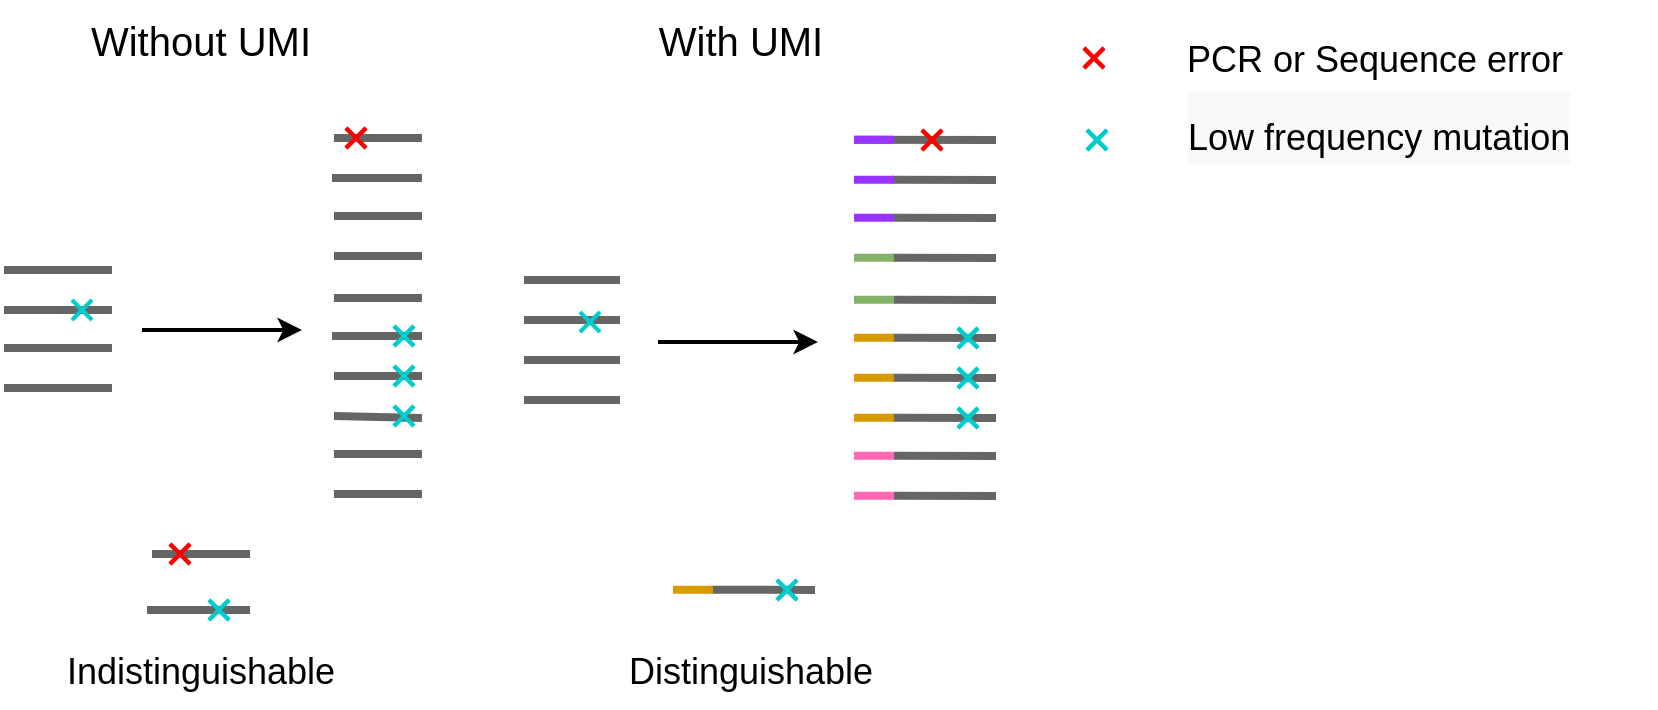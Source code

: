 <mxfile version="20.0.1" type="github">
  <diagram id="hOID2NO2qhy8Afpl9kij" name="Page-1">
    <mxGraphModel dx="19" dy="887" grid="1" gridSize="10" guides="1" tooltips="1" connect="1" arrows="1" fold="1" page="1" pageScale="1" pageWidth="827" pageHeight="1169" math="0" shadow="0">
      <root>
        <mxCell id="0" />
        <mxCell id="1" parent="0" />
        <mxCell id="rIxZJg8oqruKLC6vNlmA-1" value="" style="endArrow=none;html=1;rounded=0;strokeWidth=4;strokeColor=#666666;" parent="1" edge="1">
          <mxGeometry width="50" height="50" relative="1" as="geometry">
            <mxPoint x="1750" y="175" as="sourcePoint" />
            <mxPoint x="1804" y="175" as="targetPoint" />
          </mxGeometry>
        </mxCell>
        <mxCell id="rIxZJg8oqruKLC6vNlmA-2" value="" style="endArrow=none;html=1;rounded=0;strokeWidth=4;strokeColor=#666666;" parent="1" edge="1">
          <mxGeometry width="50" height="50" relative="1" as="geometry">
            <mxPoint x="1750" y="195" as="sourcePoint" />
            <mxPoint x="1804" y="195" as="targetPoint" />
          </mxGeometry>
        </mxCell>
        <mxCell id="rIxZJg8oqruKLC6vNlmA-3" value="" style="endArrow=none;html=1;rounded=0;strokeWidth=4;strokeColor=#666666;" parent="1" edge="1">
          <mxGeometry width="50" height="50" relative="1" as="geometry">
            <mxPoint x="1750" y="214" as="sourcePoint" />
            <mxPoint x="1804" y="214" as="targetPoint" />
          </mxGeometry>
        </mxCell>
        <mxCell id="rIxZJg8oqruKLC6vNlmA-4" value="" style="endArrow=none;html=1;rounded=0;strokeWidth=4;strokeColor=#666666;" parent="1" edge="1">
          <mxGeometry width="50" height="50" relative="1" as="geometry">
            <mxPoint x="1750" y="234" as="sourcePoint" />
            <mxPoint x="1804" y="234" as="targetPoint" />
          </mxGeometry>
        </mxCell>
        <mxCell id="rIxZJg8oqruKLC6vNlmA-5" value="" style="endArrow=classic;html=1;rounded=0;strokeWidth=2;" parent="1" edge="1">
          <mxGeometry width="50" height="50" relative="1" as="geometry">
            <mxPoint x="1819" y="205" as="sourcePoint" />
            <mxPoint x="1899" y="205" as="targetPoint" />
          </mxGeometry>
        </mxCell>
        <mxCell id="rIxZJg8oqruKLC6vNlmA-11" value="" style="endArrow=none;html=1;rounded=0;fillColor=#dae8fc;strokeColor=#00CCCC;strokeWidth=2;" parent="1" edge="1">
          <mxGeometry width="50" height="50" relative="1" as="geometry">
            <mxPoint x="1784" y="190" as="sourcePoint" />
            <mxPoint x="1794" y="200" as="targetPoint" />
          </mxGeometry>
        </mxCell>
        <mxCell id="rIxZJg8oqruKLC6vNlmA-12" value="" style="endArrow=none;html=1;rounded=0;fillColor=#dae8fc;strokeColor=#00CCCC;strokeWidth=2;" parent="1" edge="1">
          <mxGeometry width="50" height="50" relative="1" as="geometry">
            <mxPoint x="1794" y="190" as="sourcePoint" />
            <mxPoint x="1784" y="200" as="targetPoint" />
          </mxGeometry>
        </mxCell>
        <mxCell id="rIxZJg8oqruKLC6vNlmA-34" value="" style="endArrow=none;html=1;rounded=0;strokeWidth=4;strokeColor=#666666;" parent="1" edge="1">
          <mxGeometry width="50" height="50" relative="1" as="geometry">
            <mxPoint x="2010" y="200" as="sourcePoint" />
            <mxPoint x="2058" y="200" as="targetPoint" />
          </mxGeometry>
        </mxCell>
        <mxCell id="rIxZJg8oqruKLC6vNlmA-35" value="" style="endArrow=none;html=1;rounded=0;strokeWidth=4;strokeColor=#666666;" parent="1" edge="1">
          <mxGeometry width="50" height="50" relative="1" as="geometry">
            <mxPoint x="2010" y="220" as="sourcePoint" />
            <mxPoint x="2058" y="220" as="targetPoint" />
          </mxGeometry>
        </mxCell>
        <mxCell id="rIxZJg8oqruKLC6vNlmA-36" value="" style="endArrow=none;html=1;rounded=0;strokeWidth=4;strokeColor=#666666;" parent="1" edge="1">
          <mxGeometry width="50" height="50" relative="1" as="geometry">
            <mxPoint x="2010" y="240" as="sourcePoint" />
            <mxPoint x="2058" y="240" as="targetPoint" />
          </mxGeometry>
        </mxCell>
        <mxCell id="rIxZJg8oqruKLC6vNlmA-37" value="" style="endArrow=classic;html=1;rounded=0;strokeWidth=2;" parent="1" edge="1">
          <mxGeometry width="50" height="50" relative="1" as="geometry">
            <mxPoint x="2077" y="211" as="sourcePoint" />
            <mxPoint x="2157" y="211" as="targetPoint" />
          </mxGeometry>
        </mxCell>
        <mxCell id="rIxZJg8oqruKLC6vNlmA-38" value="" style="endArrow=none;html=1;rounded=0;fillColor=#dae8fc;strokeColor=#00CCCC;strokeWidth=2;" parent="1" edge="1">
          <mxGeometry width="50" height="50" relative="1" as="geometry">
            <mxPoint x="2038" y="196" as="sourcePoint" />
            <mxPoint x="2048" y="206" as="targetPoint" />
          </mxGeometry>
        </mxCell>
        <mxCell id="rIxZJg8oqruKLC6vNlmA-39" value="" style="endArrow=none;html=1;rounded=0;fillColor=#dae8fc;strokeColor=#00CCCC;strokeWidth=2;" parent="1" edge="1">
          <mxGeometry width="50" height="50" relative="1" as="geometry">
            <mxPoint x="2048" y="196" as="sourcePoint" />
            <mxPoint x="2038" y="206" as="targetPoint" />
          </mxGeometry>
        </mxCell>
        <mxCell id="rIxZJg8oqruKLC6vNlmA-40" value="" style="endArrow=none;html=1;rounded=0;strokeWidth=4;strokeColor=#666666;" parent="1" edge="1">
          <mxGeometry width="50" height="50" relative="1" as="geometry">
            <mxPoint x="2195" y="267.82" as="sourcePoint" />
            <mxPoint x="2246" y="268" as="targetPoint" />
          </mxGeometry>
        </mxCell>
        <mxCell id="rIxZJg8oqruKLC6vNlmA-41" value="" style="endArrow=none;html=1;rounded=0;strokeWidth=4;strokeColor=#FF66B3;fillColor=#d80073;" parent="1" edge="1">
          <mxGeometry width="50" height="50" relative="1" as="geometry">
            <mxPoint x="2175" y="267.82" as="sourcePoint" />
            <mxPoint x="2195" y="267.82" as="targetPoint" />
          </mxGeometry>
        </mxCell>
        <mxCell id="rIxZJg8oqruKLC6vNlmA-42" value="" style="endArrow=none;html=1;rounded=0;strokeWidth=4;strokeColor=#666666;" parent="1" edge="1">
          <mxGeometry width="50" height="50" relative="1" as="geometry">
            <mxPoint x="2195" y="287.82" as="sourcePoint" />
            <mxPoint x="2246" y="288" as="targetPoint" />
          </mxGeometry>
        </mxCell>
        <mxCell id="rIxZJg8oqruKLC6vNlmA-43" value="" style="endArrow=none;html=1;rounded=0;strokeWidth=4;strokeColor=#FF66B3;fillColor=#d80073;" parent="1" edge="1">
          <mxGeometry width="50" height="50" relative="1" as="geometry">
            <mxPoint x="2175" y="287.82" as="sourcePoint" />
            <mxPoint x="2195" y="287.82" as="targetPoint" />
          </mxGeometry>
        </mxCell>
        <mxCell id="rIxZJg8oqruKLC6vNlmA-44" value="" style="endArrow=none;html=1;rounded=0;strokeWidth=4;strokeColor=#666666;" parent="1" edge="1">
          <mxGeometry width="50" height="50" relative="1" as="geometry">
            <mxPoint x="2194" y="228.82" as="sourcePoint" />
            <mxPoint x="2246" y="229" as="targetPoint" />
          </mxGeometry>
        </mxCell>
        <mxCell id="rIxZJg8oqruKLC6vNlmA-45" value="" style="endArrow=none;html=1;rounded=0;strokeWidth=4;strokeColor=#666666;" parent="1" edge="1">
          <mxGeometry width="50" height="50" relative="1" as="geometry">
            <mxPoint x="2194" y="248.82" as="sourcePoint" />
            <mxPoint x="2246" y="249" as="targetPoint" />
          </mxGeometry>
        </mxCell>
        <mxCell id="rIxZJg8oqruKLC6vNlmA-46" value="" style="endArrow=none;html=1;rounded=0;strokeWidth=4;strokeColor=#d79b00;fillColor=#ffe6cc;" parent="1" edge="1">
          <mxGeometry width="50" height="50" relative="1" as="geometry">
            <mxPoint x="2175" y="228.82" as="sourcePoint" />
            <mxPoint x="2195" y="228.82" as="targetPoint" />
          </mxGeometry>
        </mxCell>
        <mxCell id="rIxZJg8oqruKLC6vNlmA-47" value="" style="endArrow=none;html=1;rounded=0;strokeWidth=4;strokeColor=#d79b00;fillColor=#ffe6cc;" parent="1" edge="1">
          <mxGeometry width="50" height="50" relative="1" as="geometry">
            <mxPoint x="2175" y="248.82" as="sourcePoint" />
            <mxPoint x="2195" y="248.82" as="targetPoint" />
          </mxGeometry>
        </mxCell>
        <mxCell id="rIxZJg8oqruKLC6vNlmA-48" value="" style="endArrow=none;html=1;rounded=0;strokeWidth=4;strokeColor=#666666;" parent="1" edge="1">
          <mxGeometry width="50" height="50" relative="1" as="geometry">
            <mxPoint x="2175" y="109.82" as="sourcePoint" />
            <mxPoint x="2246" y="110" as="targetPoint" />
          </mxGeometry>
        </mxCell>
        <mxCell id="rIxZJg8oqruKLC6vNlmA-49" value="" style="endArrow=none;html=1;rounded=0;strokeWidth=4;strokeColor=#666666;" parent="1" edge="1">
          <mxGeometry width="50" height="50" relative="1" as="geometry">
            <mxPoint x="2194" y="129.82" as="sourcePoint" />
            <mxPoint x="2246" y="130" as="targetPoint" />
          </mxGeometry>
        </mxCell>
        <mxCell id="rIxZJg8oqruKLC6vNlmA-50" value="" style="endArrow=none;html=1;rounded=0;strokeWidth=4;strokeColor=#666666;" parent="1" edge="1">
          <mxGeometry width="50" height="50" relative="1" as="geometry">
            <mxPoint x="2195" y="189.82" as="sourcePoint" />
            <mxPoint x="2246" y="190" as="targetPoint" />
          </mxGeometry>
        </mxCell>
        <mxCell id="rIxZJg8oqruKLC6vNlmA-51" value="" style="endArrow=none;html=1;rounded=0;strokeWidth=4;strokeColor=#666666;" parent="1" edge="1">
          <mxGeometry width="50" height="50" relative="1" as="geometry">
            <mxPoint x="2194" y="208.82" as="sourcePoint" />
            <mxPoint x="2246" y="209" as="targetPoint" />
          </mxGeometry>
        </mxCell>
        <mxCell id="rIxZJg8oqruKLC6vNlmA-52" value="" style="endArrow=none;html=1;rounded=0;strokeWidth=4;strokeColor=#9933FF;" parent="1" edge="1">
          <mxGeometry width="50" height="50" relative="1" as="geometry">
            <mxPoint x="2175" y="109.82" as="sourcePoint" />
            <mxPoint x="2195" y="109.82" as="targetPoint" />
          </mxGeometry>
        </mxCell>
        <mxCell id="rIxZJg8oqruKLC6vNlmA-53" value="" style="endArrow=none;html=1;rounded=0;strokeWidth=4;strokeColor=#9933FF;fillColor=#dae8fc;" parent="1" edge="1">
          <mxGeometry width="50" height="50" relative="1" as="geometry">
            <mxPoint x="2175" y="129.82" as="sourcePoint" />
            <mxPoint x="2195" y="129.82" as="targetPoint" />
          </mxGeometry>
        </mxCell>
        <mxCell id="rIxZJg8oqruKLC6vNlmA-54" value="" style="endArrow=none;html=1;rounded=0;strokeWidth=4;strokeColor=#82b366;fillColor=#d5e8d4;" parent="1" edge="1">
          <mxGeometry width="50" height="50" relative="1" as="geometry">
            <mxPoint x="2175" y="189.82" as="sourcePoint" />
            <mxPoint x="2195" y="189.82" as="targetPoint" />
          </mxGeometry>
        </mxCell>
        <mxCell id="rIxZJg8oqruKLC6vNlmA-55" value="" style="endArrow=none;html=1;rounded=0;strokeWidth=4;strokeColor=#d79b00;fillColor=#ffe6cc;" parent="1" edge="1">
          <mxGeometry width="50" height="50" relative="1" as="geometry">
            <mxPoint x="2175" y="208.82" as="sourcePoint" />
            <mxPoint x="2195" y="208.82" as="targetPoint" />
          </mxGeometry>
        </mxCell>
        <mxCell id="rIxZJg8oqruKLC6vNlmA-56" value="" style="endArrow=none;html=1;rounded=0;strokeWidth=4;strokeColor=#666666;" parent="1" edge="1">
          <mxGeometry width="50" height="50" relative="1" as="geometry">
            <mxPoint x="2195" y="148.82" as="sourcePoint" />
            <mxPoint x="2246" y="149" as="targetPoint" />
          </mxGeometry>
        </mxCell>
        <mxCell id="rIxZJg8oqruKLC6vNlmA-57" value="" style="endArrow=none;html=1;rounded=0;strokeWidth=4;strokeColor=#666666;" parent="1" edge="1">
          <mxGeometry width="50" height="50" relative="1" as="geometry">
            <mxPoint x="2194" y="168.82" as="sourcePoint" />
            <mxPoint x="2246" y="169" as="targetPoint" />
          </mxGeometry>
        </mxCell>
        <mxCell id="rIxZJg8oqruKLC6vNlmA-58" value="" style="endArrow=none;html=1;rounded=0;strokeWidth=4;strokeColor=#9933FF;fillColor=#6a00ff;" parent="1" edge="1">
          <mxGeometry width="50" height="50" relative="1" as="geometry">
            <mxPoint x="2175" y="148.82" as="sourcePoint" />
            <mxPoint x="2195" y="148.82" as="targetPoint" />
          </mxGeometry>
        </mxCell>
        <mxCell id="rIxZJg8oqruKLC6vNlmA-59" value="" style="endArrow=none;html=1;rounded=0;strokeWidth=4;strokeColor=#82b366;fillColor=#d5e8d4;" parent="1" edge="1">
          <mxGeometry width="50" height="50" relative="1" as="geometry">
            <mxPoint x="2175" y="168.82" as="sourcePoint" />
            <mxPoint x="2195" y="168.82" as="targetPoint" />
          </mxGeometry>
        </mxCell>
        <mxCell id="rIxZJg8oqruKLC6vNlmA-60" value="&lt;font style=&quot;font-size: 20px;&quot;&gt;Without UMI&lt;/font&gt;" style="text;html=1;align=center;verticalAlign=middle;resizable=0;points=[];autosize=1;strokeColor=none;fillColor=none;" parent="1" vertex="1">
          <mxGeometry x="1783" y="50" width="130" height="20" as="geometry" />
        </mxCell>
        <mxCell id="rIxZJg8oqruKLC6vNlmA-61" value="&lt;font style=&quot;font-size: 20px;&quot;&gt;With UMI&lt;/font&gt;" style="text;html=1;align=center;verticalAlign=middle;resizable=0;points=[];autosize=1;strokeColor=none;fillColor=none;" parent="1" vertex="1">
          <mxGeometry x="2068" y="50" width="100" height="20" as="geometry" />
        </mxCell>
        <mxCell id="rIxZJg8oqruKLC6vNlmA-72" value="" style="endArrow=none;html=1;rounded=0;fillColor=#dae8fc;strokeColor=#00CCCC;strokeWidth=2;" parent="1" edge="1">
          <mxGeometry width="50" height="50" relative="1" as="geometry">
            <mxPoint x="1945" y="243" as="sourcePoint" />
            <mxPoint x="1955" y="253" as="targetPoint" />
          </mxGeometry>
        </mxCell>
        <mxCell id="rIxZJg8oqruKLC6vNlmA-73" value="" style="endArrow=none;html=1;rounded=0;fillColor=#dae8fc;strokeColor=#00CCCC;strokeWidth=2;" parent="1" edge="1">
          <mxGeometry width="50" height="50" relative="1" as="geometry">
            <mxPoint x="1955" y="243" as="sourcePoint" />
            <mxPoint x="1945" y="253" as="targetPoint" />
          </mxGeometry>
        </mxCell>
        <mxCell id="rIxZJg8oqruKLC6vNlmA-74" value="" style="endArrow=none;html=1;rounded=0;fillColor=#dae8fc;strokeColor=#00CCCC;strokeWidth=2;" parent="1" edge="1">
          <mxGeometry width="50" height="50" relative="1" as="geometry">
            <mxPoint x="1945" y="223" as="sourcePoint" />
            <mxPoint x="1955" y="233" as="targetPoint" />
          </mxGeometry>
        </mxCell>
        <mxCell id="rIxZJg8oqruKLC6vNlmA-75" value="" style="endArrow=none;html=1;rounded=0;fillColor=#dae8fc;strokeColor=#00CCCC;strokeWidth=2;" parent="1" edge="1">
          <mxGeometry width="50" height="50" relative="1" as="geometry">
            <mxPoint x="1955" y="223" as="sourcePoint" />
            <mxPoint x="1945" y="233" as="targetPoint" />
          </mxGeometry>
        </mxCell>
        <mxCell id="rIxZJg8oqruKLC6vNlmA-76" value="" style="endArrow=none;html=1;rounded=0;fillColor=#dae8fc;strokeColor=#00CCCC;strokeWidth=2;" parent="1" edge="1">
          <mxGeometry width="50" height="50" relative="1" as="geometry">
            <mxPoint x="1945" y="203" as="sourcePoint" />
            <mxPoint x="1955" y="213" as="targetPoint" />
          </mxGeometry>
        </mxCell>
        <mxCell id="rIxZJg8oqruKLC6vNlmA-77" value="" style="endArrow=none;html=1;rounded=0;fillColor=#dae8fc;strokeColor=#00CCCC;strokeWidth=2;" parent="1" edge="1">
          <mxGeometry width="50" height="50" relative="1" as="geometry">
            <mxPoint x="1955" y="203" as="sourcePoint" />
            <mxPoint x="1945" y="213" as="targetPoint" />
          </mxGeometry>
        </mxCell>
        <mxCell id="rIxZJg8oqruKLC6vNlmA-78" value="" style="endArrow=none;html=1;rounded=0;fillColor=#a20025;strokeColor=#FF0000;strokeWidth=2;" parent="1" edge="1">
          <mxGeometry width="50" height="50" relative="1" as="geometry">
            <mxPoint x="1921" y="104" as="sourcePoint" />
            <mxPoint x="1931" y="114" as="targetPoint" />
          </mxGeometry>
        </mxCell>
        <mxCell id="rIxZJg8oqruKLC6vNlmA-79" value="" style="endArrow=none;html=1;rounded=0;fillColor=#a20025;strokeColor=#FF0000;strokeWidth=2;" parent="1" edge="1">
          <mxGeometry width="50" height="50" relative="1" as="geometry">
            <mxPoint x="1931" y="104" as="sourcePoint" />
            <mxPoint x="1921" y="114" as="targetPoint" />
          </mxGeometry>
        </mxCell>
        <mxCell id="rIxZJg8oqruKLC6vNlmA-80" value="" style="endArrow=none;html=1;rounded=0;strokeWidth=4;strokeColor=#666666;" parent="1" edge="1">
          <mxGeometry width="50" height="50" relative="1" as="geometry">
            <mxPoint x="1915" y="267.0" as="sourcePoint" />
            <mxPoint x="1959" y="267" as="targetPoint" />
          </mxGeometry>
        </mxCell>
        <mxCell id="rIxZJg8oqruKLC6vNlmA-82" value="" style="endArrow=none;html=1;rounded=0;strokeWidth=4;strokeColor=#666666;" parent="1" edge="1">
          <mxGeometry width="50" height="50" relative="1" as="geometry">
            <mxPoint x="1915" y="287.0" as="sourcePoint" />
            <mxPoint x="1959" y="287" as="targetPoint" />
          </mxGeometry>
        </mxCell>
        <mxCell id="rIxZJg8oqruKLC6vNlmA-84" value="" style="endArrow=none;html=1;rounded=0;strokeWidth=4;strokeColor=#666666;" parent="1" edge="1">
          <mxGeometry width="50" height="50" relative="1" as="geometry">
            <mxPoint x="1915" y="228.0" as="sourcePoint" />
            <mxPoint x="1959" y="228" as="targetPoint" />
          </mxGeometry>
        </mxCell>
        <mxCell id="rIxZJg8oqruKLC6vNlmA-85" value="" style="endArrow=none;html=1;rounded=0;strokeWidth=4;strokeColor=#666666;" parent="1" edge="1">
          <mxGeometry width="50" height="50" relative="1" as="geometry">
            <mxPoint x="1915" y="248.0" as="sourcePoint" />
            <mxPoint x="1959" y="249" as="targetPoint" />
          </mxGeometry>
        </mxCell>
        <mxCell id="rIxZJg8oqruKLC6vNlmA-88" value="" style="endArrow=none;html=1;rounded=0;strokeWidth=4;strokeColor=#666666;" parent="1" edge="1">
          <mxGeometry width="50" height="50" relative="1" as="geometry">
            <mxPoint x="1915" y="109.0" as="sourcePoint" />
            <mxPoint x="1959" y="109" as="targetPoint" />
          </mxGeometry>
        </mxCell>
        <mxCell id="rIxZJg8oqruKLC6vNlmA-89" value="" style="endArrow=none;html=1;rounded=0;strokeWidth=4;strokeColor=#666666;" parent="1" edge="1">
          <mxGeometry width="50" height="50" relative="1" as="geometry">
            <mxPoint x="1914" y="129.0" as="sourcePoint" />
            <mxPoint x="1959" y="129" as="targetPoint" />
          </mxGeometry>
        </mxCell>
        <mxCell id="rIxZJg8oqruKLC6vNlmA-90" value="" style="endArrow=none;html=1;rounded=0;strokeWidth=4;strokeColor=#666666;" parent="1" edge="1">
          <mxGeometry width="50" height="50" relative="1" as="geometry">
            <mxPoint x="1915" y="189.0" as="sourcePoint" />
            <mxPoint x="1959" y="189" as="targetPoint" />
          </mxGeometry>
        </mxCell>
        <mxCell id="rIxZJg8oqruKLC6vNlmA-91" value="" style="endArrow=none;html=1;rounded=0;strokeWidth=4;strokeColor=#666666;" parent="1" edge="1">
          <mxGeometry width="50" height="50" relative="1" as="geometry">
            <mxPoint x="1914" y="208.0" as="sourcePoint" />
            <mxPoint x="1959" y="208" as="targetPoint" />
          </mxGeometry>
        </mxCell>
        <mxCell id="rIxZJg8oqruKLC6vNlmA-96" value="" style="endArrow=none;html=1;rounded=0;strokeWidth=4;strokeColor=#666666;" parent="1" edge="1">
          <mxGeometry width="50" height="50" relative="1" as="geometry">
            <mxPoint x="1915" y="148.0" as="sourcePoint" />
            <mxPoint x="1959" y="148" as="targetPoint" />
          </mxGeometry>
        </mxCell>
        <mxCell id="rIxZJg8oqruKLC6vNlmA-97" value="" style="endArrow=none;html=1;rounded=0;strokeWidth=4;strokeColor=#666666;" parent="1" edge="1">
          <mxGeometry width="50" height="50" relative="1" as="geometry">
            <mxPoint x="1915" y="168.0" as="sourcePoint" />
            <mxPoint x="1959" y="168" as="targetPoint" />
          </mxGeometry>
        </mxCell>
        <mxCell id="rIxZJg8oqruKLC6vNlmA-100" value="" style="endArrow=none;html=1;rounded=0;fillColor=#dae8fc;strokeColor=#00CCCC;strokeWidth=2;" parent="1" edge="1">
          <mxGeometry width="50" height="50" relative="1" as="geometry">
            <mxPoint x="1945" y="243" as="sourcePoint" />
            <mxPoint x="1955" y="253" as="targetPoint" />
          </mxGeometry>
        </mxCell>
        <mxCell id="rIxZJg8oqruKLC6vNlmA-101" value="" style="endArrow=none;html=1;rounded=0;fillColor=#dae8fc;strokeColor=#00CCCC;strokeWidth=2;" parent="1" edge="1">
          <mxGeometry width="50" height="50" relative="1" as="geometry">
            <mxPoint x="1955" y="243" as="sourcePoint" />
            <mxPoint x="1945" y="253" as="targetPoint" />
          </mxGeometry>
        </mxCell>
        <mxCell id="rIxZJg8oqruKLC6vNlmA-102" value="" style="endArrow=none;html=1;rounded=0;fillColor=#dae8fc;strokeColor=#00CCCC;strokeWidth=2;" parent="1" edge="1">
          <mxGeometry width="50" height="50" relative="1" as="geometry">
            <mxPoint x="1945" y="223" as="sourcePoint" />
            <mxPoint x="1955" y="233" as="targetPoint" />
          </mxGeometry>
        </mxCell>
        <mxCell id="rIxZJg8oqruKLC6vNlmA-103" value="" style="endArrow=none;html=1;rounded=0;fillColor=#dae8fc;strokeColor=#00CCCC;strokeWidth=2;" parent="1" edge="1">
          <mxGeometry width="50" height="50" relative="1" as="geometry">
            <mxPoint x="1955" y="223" as="sourcePoint" />
            <mxPoint x="1945" y="233" as="targetPoint" />
          </mxGeometry>
        </mxCell>
        <mxCell id="rIxZJg8oqruKLC6vNlmA-104" value="" style="endArrow=none;html=1;rounded=0;fillColor=#dae8fc;strokeColor=#00CCCC;strokeWidth=2;" parent="1" edge="1">
          <mxGeometry width="50" height="50" relative="1" as="geometry">
            <mxPoint x="1945" y="203" as="sourcePoint" />
            <mxPoint x="1955" y="213" as="targetPoint" />
          </mxGeometry>
        </mxCell>
        <mxCell id="rIxZJg8oqruKLC6vNlmA-105" value="" style="endArrow=none;html=1;rounded=0;fillColor=#dae8fc;strokeColor=#00CCCC;strokeWidth=2;" parent="1" edge="1">
          <mxGeometry width="50" height="50" relative="1" as="geometry">
            <mxPoint x="1955" y="203" as="sourcePoint" />
            <mxPoint x="1945" y="213" as="targetPoint" />
          </mxGeometry>
        </mxCell>
        <mxCell id="rIxZJg8oqruKLC6vNlmA-106" value="" style="endArrow=none;html=1;rounded=0;fillColor=#a20025;strokeColor=#FF0000;strokeWidth=2;" parent="1" edge="1">
          <mxGeometry width="50" height="50" relative="1" as="geometry">
            <mxPoint x="1921" y="104" as="sourcePoint" />
            <mxPoint x="1931" y="114" as="targetPoint" />
          </mxGeometry>
        </mxCell>
        <mxCell id="rIxZJg8oqruKLC6vNlmA-107" value="" style="endArrow=none;html=1;rounded=0;fillColor=#a20025;strokeColor=#FF0000;strokeWidth=2;" parent="1" edge="1">
          <mxGeometry width="50" height="50" relative="1" as="geometry">
            <mxPoint x="1931" y="104" as="sourcePoint" />
            <mxPoint x="1921" y="114" as="targetPoint" />
          </mxGeometry>
        </mxCell>
        <mxCell id="rIxZJg8oqruKLC6vNlmA-108" value="" style="endArrow=none;html=1;rounded=0;fillColor=#dae8fc;strokeColor=#00CCCC;strokeWidth=2;" parent="1" edge="1">
          <mxGeometry width="50" height="50" relative="1" as="geometry">
            <mxPoint x="2227" y="244" as="sourcePoint" />
            <mxPoint x="2237" y="254" as="targetPoint" />
          </mxGeometry>
        </mxCell>
        <mxCell id="rIxZJg8oqruKLC6vNlmA-109" value="" style="endArrow=none;html=1;rounded=0;fillColor=#dae8fc;strokeColor=#00CCCC;strokeWidth=2;" parent="1" edge="1">
          <mxGeometry width="50" height="50" relative="1" as="geometry">
            <mxPoint x="2237" y="244" as="sourcePoint" />
            <mxPoint x="2227" y="254" as="targetPoint" />
          </mxGeometry>
        </mxCell>
        <mxCell id="rIxZJg8oqruKLC6vNlmA-110" value="" style="endArrow=none;html=1;rounded=0;fillColor=#dae8fc;strokeColor=#00CCCC;strokeWidth=2;" parent="1" edge="1">
          <mxGeometry width="50" height="50" relative="1" as="geometry">
            <mxPoint x="2227" y="224" as="sourcePoint" />
            <mxPoint x="2237" y="234" as="targetPoint" />
          </mxGeometry>
        </mxCell>
        <mxCell id="rIxZJg8oqruKLC6vNlmA-111" value="" style="endArrow=none;html=1;rounded=0;fillColor=#dae8fc;strokeColor=#00CCCC;strokeWidth=2;" parent="1" edge="1">
          <mxGeometry width="50" height="50" relative="1" as="geometry">
            <mxPoint x="2237" y="224" as="sourcePoint" />
            <mxPoint x="2227" y="234" as="targetPoint" />
          </mxGeometry>
        </mxCell>
        <mxCell id="rIxZJg8oqruKLC6vNlmA-112" value="" style="endArrow=none;html=1;rounded=0;fillColor=#dae8fc;strokeColor=#00CCCC;strokeWidth=2;" parent="1" edge="1">
          <mxGeometry width="50" height="50" relative="1" as="geometry">
            <mxPoint x="2227" y="204" as="sourcePoint" />
            <mxPoint x="2237" y="214" as="targetPoint" />
          </mxGeometry>
        </mxCell>
        <mxCell id="rIxZJg8oqruKLC6vNlmA-113" value="" style="endArrow=none;html=1;rounded=0;fillColor=#dae8fc;strokeColor=#00CCCC;strokeWidth=2;" parent="1" edge="1">
          <mxGeometry width="50" height="50" relative="1" as="geometry">
            <mxPoint x="2237" y="204" as="sourcePoint" />
            <mxPoint x="2227" y="214" as="targetPoint" />
          </mxGeometry>
        </mxCell>
        <mxCell id="rIxZJg8oqruKLC6vNlmA-114" value="" style="endArrow=none;html=1;rounded=0;fillColor=#a20025;strokeColor=#FF0000;strokeWidth=2;" parent="1" edge="1">
          <mxGeometry width="50" height="50" relative="1" as="geometry">
            <mxPoint x="2209" y="105" as="sourcePoint" />
            <mxPoint x="2219" y="115" as="targetPoint" />
          </mxGeometry>
        </mxCell>
        <mxCell id="rIxZJg8oqruKLC6vNlmA-115" value="" style="endArrow=none;html=1;rounded=0;fillColor=#a20025;strokeColor=#FF0000;strokeWidth=2;" parent="1" edge="1">
          <mxGeometry width="50" height="50" relative="1" as="geometry">
            <mxPoint x="2219" y="105" as="sourcePoint" />
            <mxPoint x="2209" y="115" as="targetPoint" />
          </mxGeometry>
        </mxCell>
        <mxCell id="rIxZJg8oqruKLC6vNlmA-116" value="" style="endArrow=none;html=1;rounded=0;fillColor=#dae8fc;strokeColor=#00CCCC;strokeWidth=2;" parent="1" edge="1">
          <mxGeometry width="50" height="50" relative="1" as="geometry">
            <mxPoint x="2227" y="244" as="sourcePoint" />
            <mxPoint x="2237" y="254" as="targetPoint" />
          </mxGeometry>
        </mxCell>
        <mxCell id="rIxZJg8oqruKLC6vNlmA-117" value="" style="endArrow=none;html=1;rounded=0;fillColor=#dae8fc;strokeColor=#00CCCC;strokeWidth=2;" parent="1" edge="1">
          <mxGeometry width="50" height="50" relative="1" as="geometry">
            <mxPoint x="2237" y="244" as="sourcePoint" />
            <mxPoint x="2227" y="254" as="targetPoint" />
          </mxGeometry>
        </mxCell>
        <mxCell id="rIxZJg8oqruKLC6vNlmA-118" value="" style="endArrow=none;html=1;rounded=0;fillColor=#dae8fc;strokeColor=#00CCCC;strokeWidth=2;" parent="1" edge="1">
          <mxGeometry width="50" height="50" relative="1" as="geometry">
            <mxPoint x="2227" y="224" as="sourcePoint" />
            <mxPoint x="2237" y="234" as="targetPoint" />
          </mxGeometry>
        </mxCell>
        <mxCell id="rIxZJg8oqruKLC6vNlmA-119" value="" style="endArrow=none;html=1;rounded=0;fillColor=#dae8fc;strokeColor=#00CCCC;strokeWidth=2;" parent="1" edge="1">
          <mxGeometry width="50" height="50" relative="1" as="geometry">
            <mxPoint x="2237" y="224" as="sourcePoint" />
            <mxPoint x="2227" y="234" as="targetPoint" />
          </mxGeometry>
        </mxCell>
        <mxCell id="rIxZJg8oqruKLC6vNlmA-120" value="" style="endArrow=none;html=1;rounded=0;fillColor=#dae8fc;strokeColor=#00CCCC;strokeWidth=2;" parent="1" edge="1">
          <mxGeometry width="50" height="50" relative="1" as="geometry">
            <mxPoint x="2227" y="204" as="sourcePoint" />
            <mxPoint x="2237" y="214" as="targetPoint" />
          </mxGeometry>
        </mxCell>
        <mxCell id="rIxZJg8oqruKLC6vNlmA-121" value="" style="endArrow=none;html=1;rounded=0;fillColor=#dae8fc;strokeColor=#00CCCC;strokeWidth=2;" parent="1" edge="1">
          <mxGeometry width="50" height="50" relative="1" as="geometry">
            <mxPoint x="2237" y="204" as="sourcePoint" />
            <mxPoint x="2227" y="214" as="targetPoint" />
          </mxGeometry>
        </mxCell>
        <mxCell id="rIxZJg8oqruKLC6vNlmA-122" value="" style="endArrow=none;html=1;rounded=0;fillColor=#a20025;strokeColor=#FF0000;strokeWidth=2;" parent="1" edge="1">
          <mxGeometry width="50" height="50" relative="1" as="geometry">
            <mxPoint x="2209" y="105" as="sourcePoint" />
            <mxPoint x="2219" y="115" as="targetPoint" />
          </mxGeometry>
        </mxCell>
        <mxCell id="rIxZJg8oqruKLC6vNlmA-123" value="" style="endArrow=none;html=1;rounded=0;fillColor=#a20025;strokeColor=#FF0000;strokeWidth=2;" parent="1" edge="1">
          <mxGeometry width="50" height="50" relative="1" as="geometry">
            <mxPoint x="2219" y="105" as="sourcePoint" />
            <mxPoint x="2209" y="115" as="targetPoint" />
          </mxGeometry>
        </mxCell>
        <mxCell id="rIxZJg8oqruKLC6vNlmA-124" value="" style="endArrow=none;html=1;rounded=0;fillColor=#dae8fc;strokeColor=#00CCCC;strokeWidth=2;" parent="1" edge="1">
          <mxGeometry width="50" height="50" relative="1" as="geometry">
            <mxPoint x="1852.5" y="340" as="sourcePoint" />
            <mxPoint x="1862.5" y="350" as="targetPoint" />
          </mxGeometry>
        </mxCell>
        <mxCell id="rIxZJg8oqruKLC6vNlmA-125" value="" style="endArrow=none;html=1;rounded=0;fillColor=#dae8fc;strokeColor=#00CCCC;strokeWidth=2;" parent="1" edge="1">
          <mxGeometry width="50" height="50" relative="1" as="geometry">
            <mxPoint x="1862.5" y="340" as="sourcePoint" />
            <mxPoint x="1852.5" y="350" as="targetPoint" />
          </mxGeometry>
        </mxCell>
        <mxCell id="rIxZJg8oqruKLC6vNlmA-126" value="" style="endArrow=none;html=1;rounded=0;fillColor=#a20025;strokeColor=#FF0000;strokeWidth=2;" parent="1" edge="1">
          <mxGeometry width="50" height="50" relative="1" as="geometry">
            <mxPoint x="1833" y="312.0" as="sourcePoint" />
            <mxPoint x="1843" y="322.0" as="targetPoint" />
          </mxGeometry>
        </mxCell>
        <mxCell id="rIxZJg8oqruKLC6vNlmA-127" value="" style="endArrow=none;html=1;rounded=0;fillColor=#a20025;strokeColor=#FF0000;strokeWidth=2;" parent="1" edge="1">
          <mxGeometry width="50" height="50" relative="1" as="geometry">
            <mxPoint x="1843" y="312.0" as="sourcePoint" />
            <mxPoint x="1833" y="322.0" as="targetPoint" />
          </mxGeometry>
        </mxCell>
        <mxCell id="rIxZJg8oqruKLC6vNlmA-128" value="" style="endArrow=none;html=1;rounded=0;strokeWidth=4;strokeColor=#666666;" parent="1" edge="1">
          <mxGeometry width="50" height="50" relative="1" as="geometry">
            <mxPoint x="1824" y="317.0" as="sourcePoint" />
            <mxPoint x="1873" y="317" as="targetPoint" />
          </mxGeometry>
        </mxCell>
        <mxCell id="rIxZJg8oqruKLC6vNlmA-131" value="" style="endArrow=none;html=1;rounded=0;strokeWidth=4;strokeColor=#666666;" parent="1" edge="1">
          <mxGeometry width="50" height="50" relative="1" as="geometry">
            <mxPoint x="1821.5" y="345" as="sourcePoint" />
            <mxPoint x="1873" y="345" as="targetPoint" />
          </mxGeometry>
        </mxCell>
        <mxCell id="rIxZJg8oqruKLC6vNlmA-134" value="" style="endArrow=none;html=1;rounded=0;fillColor=#dae8fc;strokeColor=#00CCCC;strokeWidth=2;" parent="1" edge="1">
          <mxGeometry width="50" height="50" relative="1" as="geometry">
            <mxPoint x="1852.5" y="340" as="sourcePoint" />
            <mxPoint x="1862.5" y="350" as="targetPoint" />
          </mxGeometry>
        </mxCell>
        <mxCell id="rIxZJg8oqruKLC6vNlmA-135" value="" style="endArrow=none;html=1;rounded=0;fillColor=#dae8fc;strokeColor=#00CCCC;strokeWidth=2;" parent="1" edge="1">
          <mxGeometry width="50" height="50" relative="1" as="geometry">
            <mxPoint x="1862.5" y="340" as="sourcePoint" />
            <mxPoint x="1852.5" y="350" as="targetPoint" />
          </mxGeometry>
        </mxCell>
        <mxCell id="rIxZJg8oqruKLC6vNlmA-136" value="" style="endArrow=none;html=1;rounded=0;fillColor=#a20025;strokeColor=#FF0000;strokeWidth=2;" parent="1" edge="1">
          <mxGeometry width="50" height="50" relative="1" as="geometry">
            <mxPoint x="1833" y="312.0" as="sourcePoint" />
            <mxPoint x="1843" y="322.0" as="targetPoint" />
          </mxGeometry>
        </mxCell>
        <mxCell id="rIxZJg8oqruKLC6vNlmA-137" value="" style="endArrow=none;html=1;rounded=0;fillColor=#a20025;strokeColor=#FF0000;strokeWidth=2;" parent="1" edge="1">
          <mxGeometry width="50" height="50" relative="1" as="geometry">
            <mxPoint x="1843" y="312.0" as="sourcePoint" />
            <mxPoint x="1833" y="322.0" as="targetPoint" />
          </mxGeometry>
        </mxCell>
        <mxCell id="rIxZJg8oqruKLC6vNlmA-144" value="&lt;font style=&quot;&quot;&gt;&lt;font style=&quot;font-size: 18px;&quot;&gt;Indistinguishable&lt;/font&gt;&lt;br&gt;&lt;/font&gt;" style="text;html=1;align=center;verticalAlign=middle;resizable=0;points=[];autosize=1;strokeColor=none;fillColor=none;fontSize=24;" parent="1" vertex="1">
          <mxGeometry x="1773" y="354" width="150" height="40" as="geometry" />
        </mxCell>
        <mxCell id="rIxZJg8oqruKLC6vNlmA-145" value="&lt;font style=&quot;font-size: 18px;&quot;&gt;Distinguishable&lt;/font&gt;" style="text;html=1;align=center;verticalAlign=middle;resizable=0;points=[];autosize=1;strokeColor=none;fillColor=none;fontSize=24;" parent="1" vertex="1">
          <mxGeometry x="2053" y="354" width="140" height="40" as="geometry" />
        </mxCell>
        <mxCell id="l1Ld0hPvR57MxeaL0Yox-3" value="" style="endArrow=none;html=1;rounded=0;fillColor=#a20025;strokeColor=#FF0000;strokeWidth=2;" edge="1" parent="1">
          <mxGeometry width="50" height="50" relative="1" as="geometry">
            <mxPoint x="2290" y="64" as="sourcePoint" />
            <mxPoint x="2300" y="74" as="targetPoint" />
          </mxGeometry>
        </mxCell>
        <mxCell id="l1Ld0hPvR57MxeaL0Yox-4" value="" style="endArrow=none;html=1;rounded=0;fillColor=#a20025;strokeColor=#FF0000;strokeWidth=2;" edge="1" parent="1">
          <mxGeometry width="50" height="50" relative="1" as="geometry">
            <mxPoint x="2300" y="64" as="sourcePoint" />
            <mxPoint x="2290" y="74" as="targetPoint" />
          </mxGeometry>
        </mxCell>
        <mxCell id="l1Ld0hPvR57MxeaL0Yox-5" value="" style="endArrow=none;html=1;rounded=0;fillColor=#a20025;strokeColor=#FF0000;strokeWidth=2;" edge="1" parent="1">
          <mxGeometry width="50" height="50" relative="1" as="geometry">
            <mxPoint x="2290" y="64" as="sourcePoint" />
            <mxPoint x="2300" y="74" as="targetPoint" />
          </mxGeometry>
        </mxCell>
        <mxCell id="l1Ld0hPvR57MxeaL0Yox-6" value="" style="endArrow=none;html=1;rounded=0;fillColor=#a20025;strokeColor=#FF0000;strokeWidth=2;" edge="1" parent="1">
          <mxGeometry width="50" height="50" relative="1" as="geometry">
            <mxPoint x="2300" y="64" as="sourcePoint" />
            <mxPoint x="2290" y="74" as="targetPoint" />
          </mxGeometry>
        </mxCell>
        <mxCell id="l1Ld0hPvR57MxeaL0Yox-7" value="&lt;font style=&quot;font-size: 18px;&quot;&gt;PCR or Sequence error&lt;/font&gt;" style="text;html=1;align=center;verticalAlign=middle;resizable=0;points=[];autosize=1;strokeColor=none;fillColor=none;fontSize=32;" vertex="1" parent="1">
          <mxGeometry x="2335" y="40" width="200" height="50" as="geometry" />
        </mxCell>
        <mxCell id="l1Ld0hPvR57MxeaL0Yox-8" value="" style="endArrow=none;html=1;rounded=0;fillColor=#dae8fc;strokeColor=#00CCCC;strokeWidth=2;" edge="1" parent="1">
          <mxGeometry width="50" height="50" relative="1" as="geometry">
            <mxPoint x="2291.5" y="105" as="sourcePoint" />
            <mxPoint x="2301.5" y="115" as="targetPoint" />
          </mxGeometry>
        </mxCell>
        <mxCell id="l1Ld0hPvR57MxeaL0Yox-9" value="" style="endArrow=none;html=1;rounded=0;fillColor=#dae8fc;strokeColor=#00CCCC;strokeWidth=2;" edge="1" parent="1">
          <mxGeometry width="50" height="50" relative="1" as="geometry">
            <mxPoint x="2301.5" y="105" as="sourcePoint" />
            <mxPoint x="2291.5" y="115" as="targetPoint" />
          </mxGeometry>
        </mxCell>
        <mxCell id="l1Ld0hPvR57MxeaL0Yox-10" value="" style="endArrow=none;html=1;rounded=0;fillColor=#dae8fc;strokeColor=#00CCCC;strokeWidth=2;" edge="1" parent="1">
          <mxGeometry width="50" height="50" relative="1" as="geometry">
            <mxPoint x="2291.5" y="105" as="sourcePoint" />
            <mxPoint x="2301.5" y="115" as="targetPoint" />
          </mxGeometry>
        </mxCell>
        <mxCell id="l1Ld0hPvR57MxeaL0Yox-11" value="" style="endArrow=none;html=1;rounded=0;fillColor=#dae8fc;strokeColor=#00CCCC;strokeWidth=2;" edge="1" parent="1">
          <mxGeometry width="50" height="50" relative="1" as="geometry">
            <mxPoint x="2301.5" y="105" as="sourcePoint" />
            <mxPoint x="2291.5" y="115" as="targetPoint" />
          </mxGeometry>
        </mxCell>
        <mxCell id="l1Ld0hPvR57MxeaL0Yox-12" value="&lt;span style=&quot;color: rgb(0, 0, 0); font-family: Helvetica; font-style: normal; font-variant-ligatures: normal; font-variant-caps: normal; font-weight: 400; letter-spacing: normal; orphans: 2; text-align: center; text-indent: 0px; text-transform: none; widows: 2; word-spacing: 0px; -webkit-text-stroke-width: 0px; background-color: rgb(248, 249, 250); text-decoration-style: initial; text-decoration-color: initial; float: none; display: inline !important;&quot;&gt;&lt;font style=&quot;font-size: 18px;&quot;&gt;Low frequency mutation&lt;/font&gt;&lt;/span&gt;" style="text;whiteSpace=wrap;html=1;fontSize=32;" vertex="1" parent="1">
          <mxGeometry x="2340" y="78" width="236" height="60" as="geometry" />
        </mxCell>
        <mxCell id="l1Ld0hPvR57MxeaL0Yox-14" value="" style="endArrow=none;html=1;rounded=0;strokeWidth=4;strokeColor=#666666;" edge="1" parent="1">
          <mxGeometry width="50" height="50" relative="1" as="geometry">
            <mxPoint x="2010" y="180" as="sourcePoint" />
            <mxPoint x="2058" y="180" as="targetPoint" />
          </mxGeometry>
        </mxCell>
        <mxCell id="l1Ld0hPvR57MxeaL0Yox-18" value="" style="endArrow=none;html=1;rounded=0;strokeWidth=4;strokeColor=#666666;" edge="1" parent="1">
          <mxGeometry width="50" height="50" relative="1" as="geometry">
            <mxPoint x="2103.5" y="334.82" as="sourcePoint" />
            <mxPoint x="2155.5" y="335" as="targetPoint" />
          </mxGeometry>
        </mxCell>
        <mxCell id="l1Ld0hPvR57MxeaL0Yox-19" value="" style="endArrow=none;html=1;rounded=0;strokeWidth=4;strokeColor=#d79b00;fillColor=#ffe6cc;" edge="1" parent="1">
          <mxGeometry width="50" height="50" relative="1" as="geometry">
            <mxPoint x="2084.5" y="334.82" as="sourcePoint" />
            <mxPoint x="2104.5" y="334.82" as="targetPoint" />
          </mxGeometry>
        </mxCell>
        <mxCell id="l1Ld0hPvR57MxeaL0Yox-20" value="" style="endArrow=none;html=1;rounded=0;fillColor=#dae8fc;strokeColor=#00CCCC;strokeWidth=2;" edge="1" parent="1">
          <mxGeometry width="50" height="50" relative="1" as="geometry">
            <mxPoint x="2136.5" y="330" as="sourcePoint" />
            <mxPoint x="2146.5" y="340" as="targetPoint" />
          </mxGeometry>
        </mxCell>
        <mxCell id="l1Ld0hPvR57MxeaL0Yox-21" value="" style="endArrow=none;html=1;rounded=0;fillColor=#dae8fc;strokeColor=#00CCCC;strokeWidth=2;" edge="1" parent="1">
          <mxGeometry width="50" height="50" relative="1" as="geometry">
            <mxPoint x="2146.5" y="330" as="sourcePoint" />
            <mxPoint x="2136.5" y="340" as="targetPoint" />
          </mxGeometry>
        </mxCell>
        <mxCell id="l1Ld0hPvR57MxeaL0Yox-22" value="" style="endArrow=none;html=1;rounded=0;fillColor=#dae8fc;strokeColor=#00CCCC;strokeWidth=2;" edge="1" parent="1">
          <mxGeometry width="50" height="50" relative="1" as="geometry">
            <mxPoint x="2136.5" y="330" as="sourcePoint" />
            <mxPoint x="2146.5" y="340" as="targetPoint" />
          </mxGeometry>
        </mxCell>
        <mxCell id="l1Ld0hPvR57MxeaL0Yox-23" value="" style="endArrow=none;html=1;rounded=0;fillColor=#dae8fc;strokeColor=#00CCCC;strokeWidth=2;" edge="1" parent="1">
          <mxGeometry width="50" height="50" relative="1" as="geometry">
            <mxPoint x="2146.5" y="330" as="sourcePoint" />
            <mxPoint x="2136.5" y="340" as="targetPoint" />
          </mxGeometry>
        </mxCell>
      </root>
    </mxGraphModel>
  </diagram>
</mxfile>
